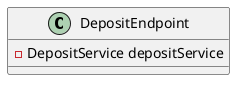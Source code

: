@startuml
'https://plantuml.com/sequence-diagram

class DepositEndpoint {
    -DepositService depositService

}
@enduml
